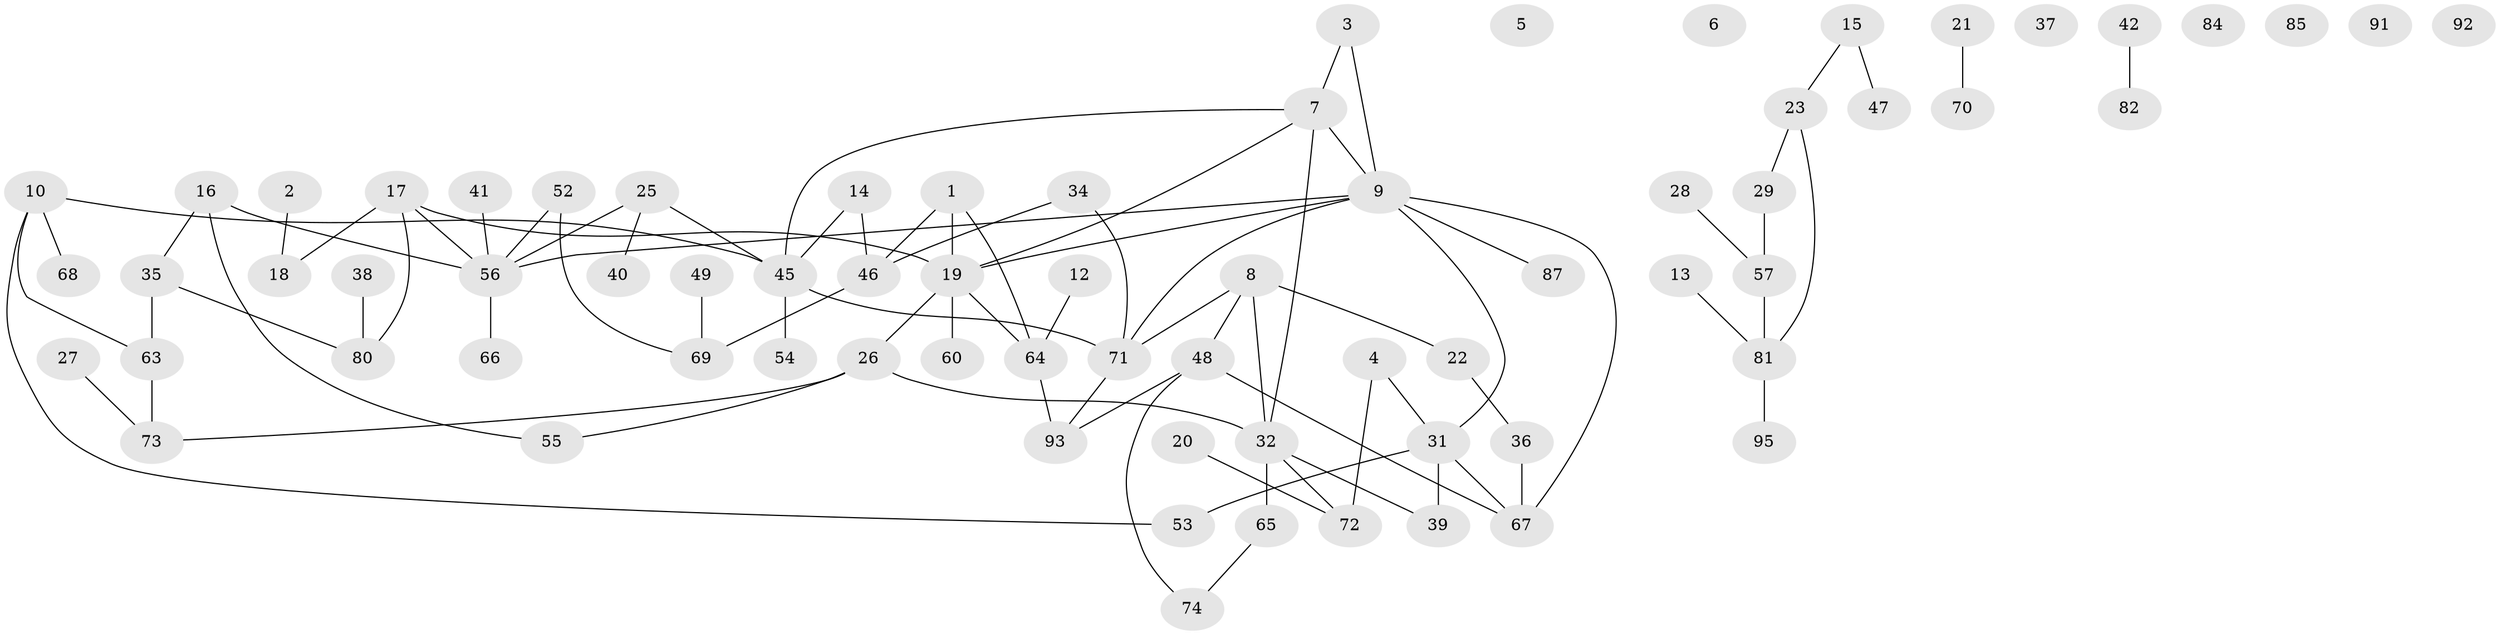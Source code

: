 // original degree distribution, {3: 0.18446601941747573, 1: 0.2524271844660194, 2: 0.30097087378640774, 0: 0.06796116504854369, 4: 0.11650485436893204, 6: 0.02912621359223301, 5: 0.04854368932038835}
// Generated by graph-tools (version 1.1) at 2025/16/03/04/25 18:16:40]
// undirected, 72 vertices, 86 edges
graph export_dot {
graph [start="1"]
  node [color=gray90,style=filled];
  1;
  2;
  3;
  4;
  5;
  6;
  7 [super="+58"];
  8;
  9 [super="+97+30"];
  10 [super="+11"];
  12;
  13;
  14;
  15;
  16;
  17 [super="+51"];
  18;
  19 [super="+44"];
  20;
  21 [super="+24"];
  22;
  23;
  25;
  26;
  27;
  28;
  29;
  31 [super="+50+59+43"];
  32 [super="+62"];
  34;
  35;
  36;
  37;
  38;
  39 [super="+88"];
  40;
  41;
  42;
  45;
  46;
  47;
  48;
  49;
  52;
  53;
  54;
  55;
  56 [super="+86+90"];
  57;
  60;
  63 [super="+96"];
  64;
  65;
  66;
  67;
  68;
  69 [super="+79+75"];
  70;
  71;
  72;
  73;
  74;
  80;
  81 [super="+100"];
  82 [super="+83"];
  84;
  85;
  87;
  91;
  92;
  93 [super="+98"];
  95;
  1 -- 46;
  1 -- 64;
  1 -- 19;
  2 -- 18;
  3 -- 9;
  3 -- 7;
  4 -- 31;
  4 -- 72;
  7 -- 9;
  7 -- 32;
  7 -- 19;
  7 -- 45;
  8 -- 22;
  8 -- 32;
  8 -- 48;
  8 -- 71;
  9 -- 67;
  9 -- 71;
  9 -- 19;
  9 -- 87;
  9 -- 56;
  9 -- 31;
  10 -- 45;
  10 -- 68;
  10 -- 53;
  10 -- 63;
  12 -- 64;
  13 -- 81;
  14 -- 45;
  14 -- 46;
  15 -- 23;
  15 -- 47;
  16 -- 35;
  16 -- 55;
  16 -- 56;
  17 -- 19;
  17 -- 80;
  17 -- 18;
  17 -- 56;
  19 -- 64;
  19 -- 26;
  19 -- 60;
  20 -- 72;
  21 -- 70;
  22 -- 36;
  23 -- 29;
  23 -- 81;
  25 -- 40;
  25 -- 45;
  25 -- 56;
  26 -- 55;
  26 -- 73;
  26 -- 32;
  27 -- 73;
  28 -- 57;
  29 -- 57;
  31 -- 39 [weight=2];
  31 -- 53;
  31 -- 67;
  32 -- 72;
  32 -- 39;
  32 -- 65;
  34 -- 46;
  34 -- 71;
  35 -- 80;
  35 -- 63;
  36 -- 67;
  38 -- 80;
  41 -- 56;
  42 -- 82;
  45 -- 54;
  45 -- 71;
  46 -- 69;
  48 -- 67;
  48 -- 74;
  48 -- 93;
  49 -- 69;
  52 -- 69;
  52 -- 56;
  56 -- 66;
  57 -- 81;
  63 -- 73;
  64 -- 93;
  65 -- 74;
  71 -- 93;
  81 -- 95;
}
